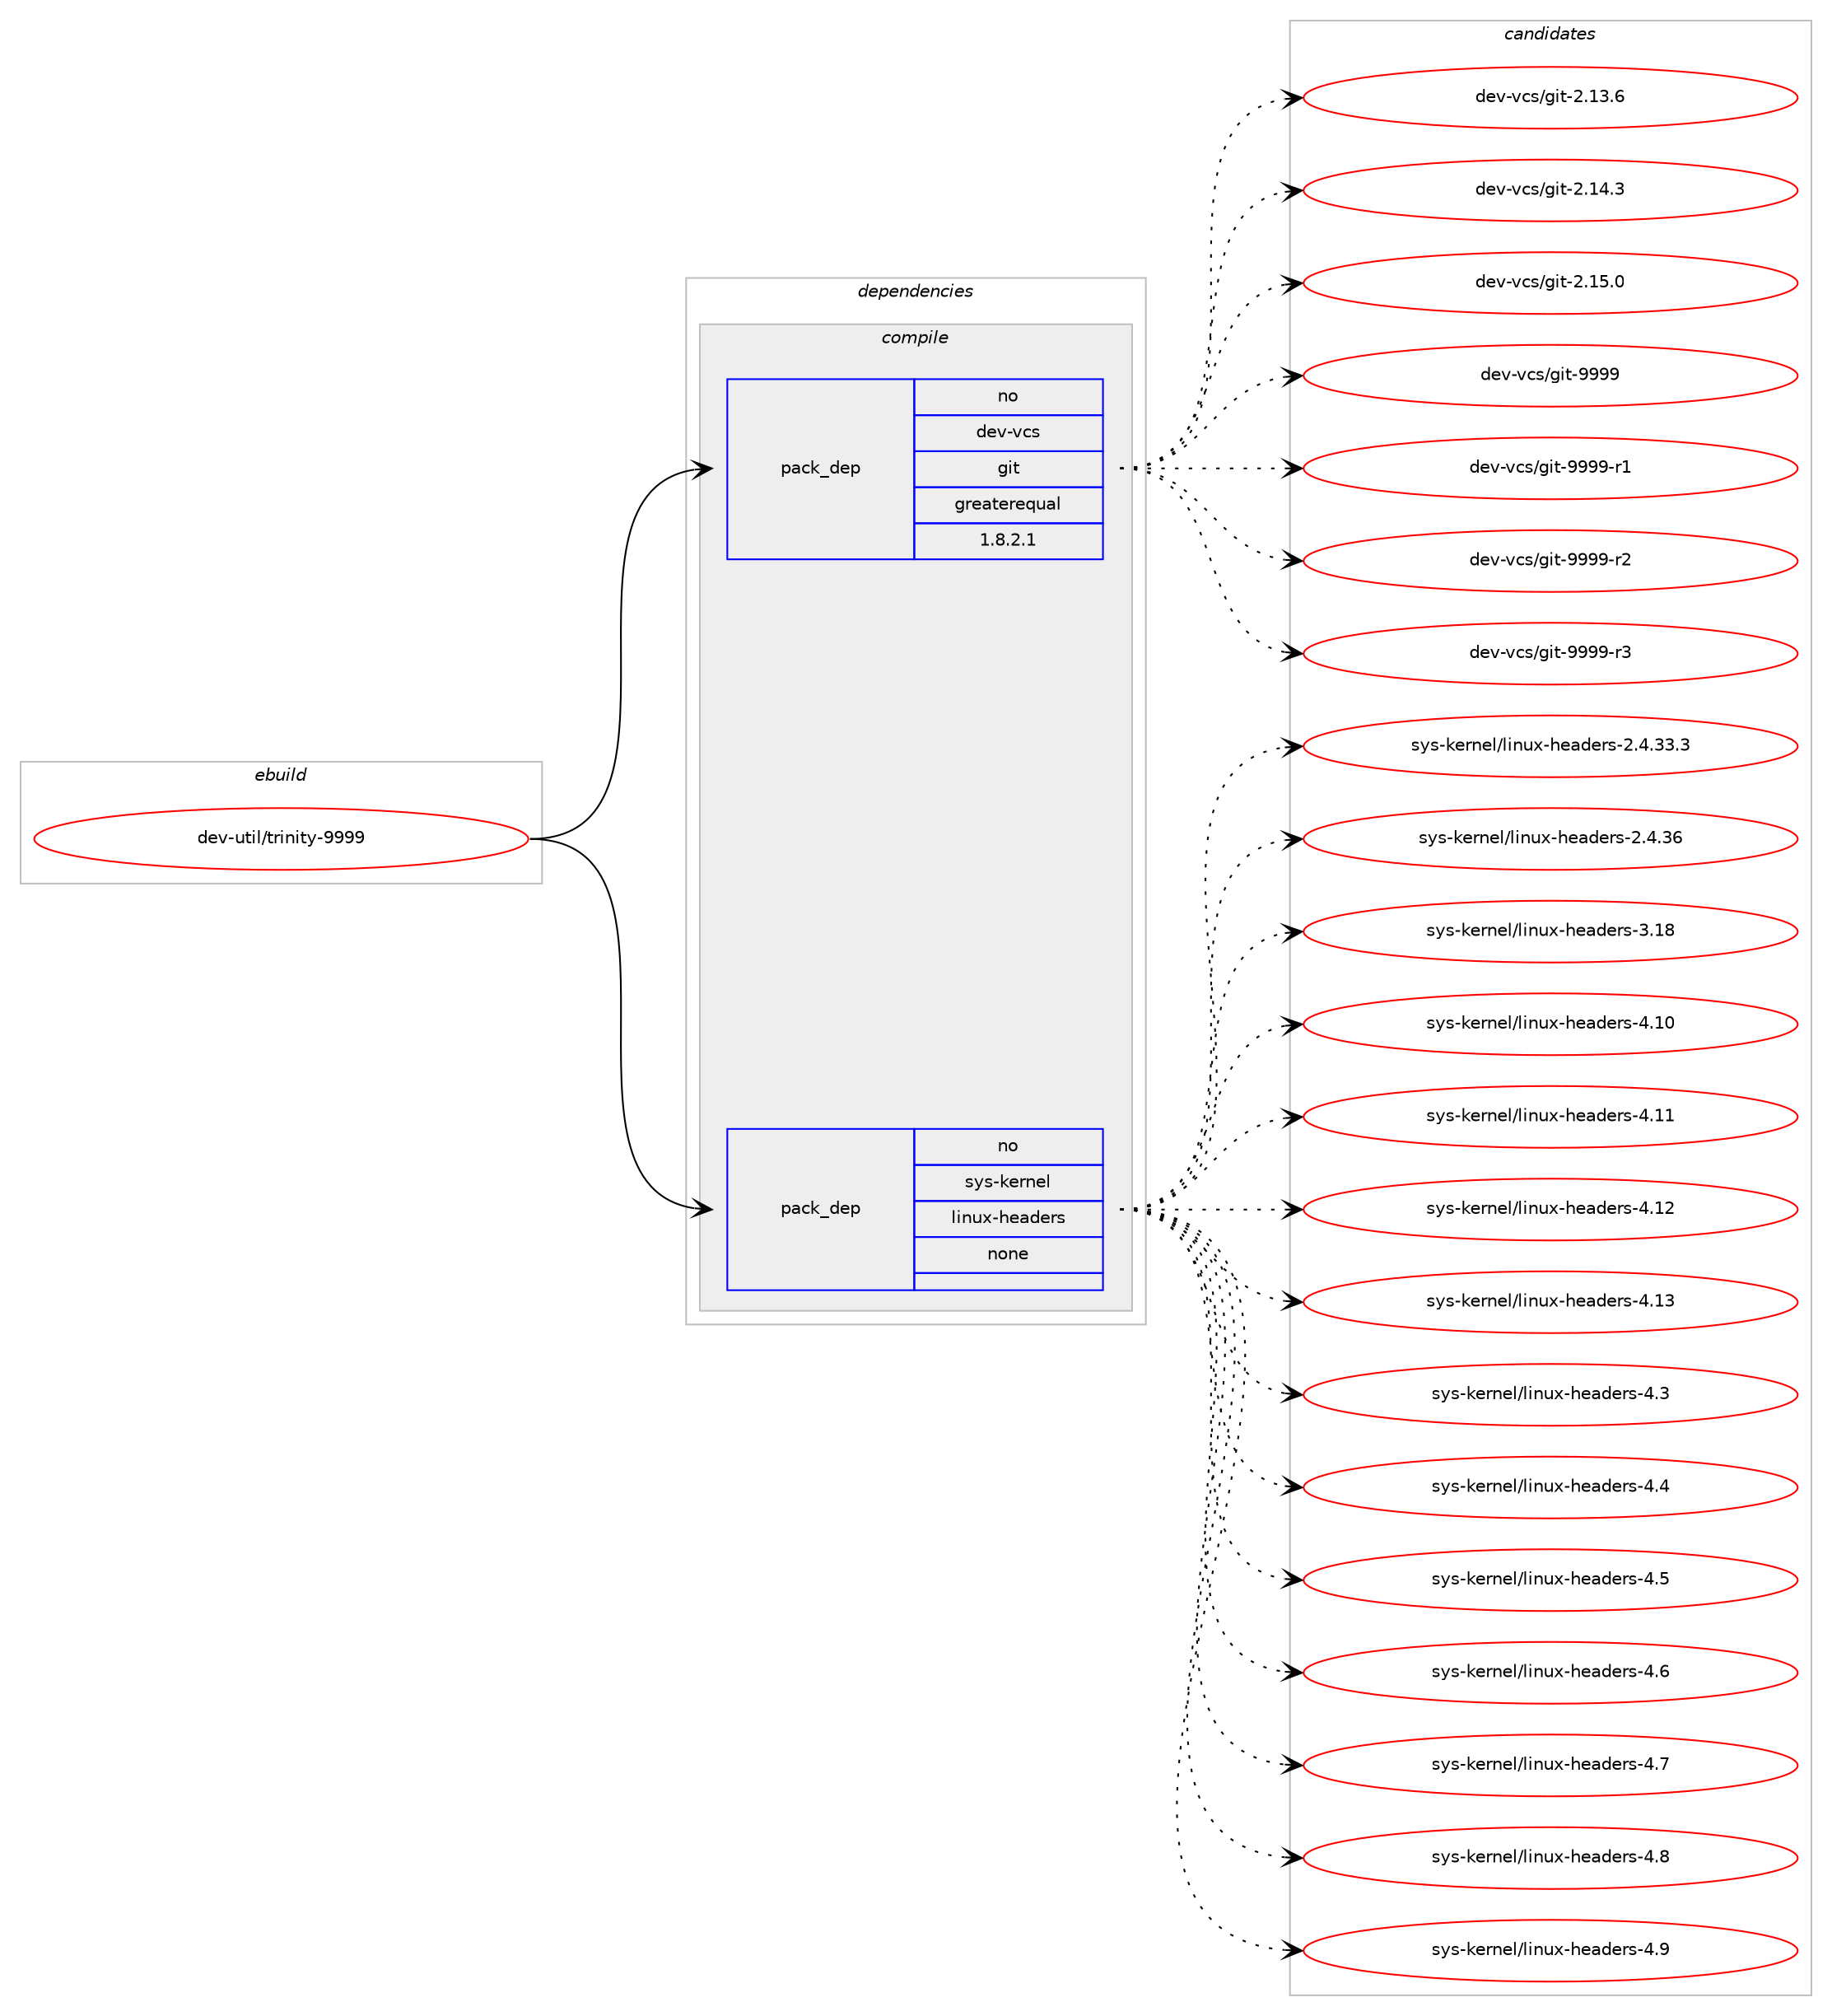 digraph prolog {

# *************
# Graph options
# *************

newrank=true;
concentrate=true;
compound=true;
graph [rankdir=LR,fontname=Helvetica,fontsize=10,ranksep=1.5];#, ranksep=2.5, nodesep=0.2];
edge  [arrowhead=vee];
node  [fontname=Helvetica,fontsize=10];

# **********
# The ebuild
# **********

subgraph cluster_leftcol {
color=gray;
rank=same;
label=<<i>ebuild</i>>;
id [label="dev-util/trinity-9999", color=red, width=4, href="../dev-util/trinity-9999.svg"];
}

# ****************
# The dependencies
# ****************

subgraph cluster_midcol {
color=gray;
label=<<i>dependencies</i>>;
subgraph cluster_compile {
fillcolor="#eeeeee";
style=filled;
label=<<i>compile</i>>;
subgraph pack206000 {
dependency289181 [label=<<TABLE BORDER="0" CELLBORDER="1" CELLSPACING="0" CELLPADDING="4" WIDTH="220"><TR><TD ROWSPAN="6" CELLPADDING="30">pack_dep</TD></TR><TR><TD WIDTH="110">no</TD></TR><TR><TD>dev-vcs</TD></TR><TR><TD>git</TD></TR><TR><TD>greaterequal</TD></TR><TR><TD>1.8.2.1</TD></TR></TABLE>>, shape=none, color=blue];
}
id:e -> dependency289181:w [weight=20,style="solid",arrowhead="vee"];
subgraph pack206001 {
dependency289182 [label=<<TABLE BORDER="0" CELLBORDER="1" CELLSPACING="0" CELLPADDING="4" WIDTH="220"><TR><TD ROWSPAN="6" CELLPADDING="30">pack_dep</TD></TR><TR><TD WIDTH="110">no</TD></TR><TR><TD>sys-kernel</TD></TR><TR><TD>linux-headers</TD></TR><TR><TD>none</TD></TR><TR><TD></TD></TR></TABLE>>, shape=none, color=blue];
}
id:e -> dependency289182:w [weight=20,style="solid",arrowhead="vee"];
}
subgraph cluster_compileandrun {
fillcolor="#eeeeee";
style=filled;
label=<<i>compile and run</i>>;
}
subgraph cluster_run {
fillcolor="#eeeeee";
style=filled;
label=<<i>run</i>>;
}
}

# **************
# The candidates
# **************

subgraph cluster_choices {
rank=same;
color=gray;
label=<<i>candidates</i>>;

subgraph choice206000 {
color=black;
nodesep=1;
choice10010111845118991154710310511645504649514654 [label="dev-vcs/git-2.13.6", color=red, width=4,href="../dev-vcs/git-2.13.6.svg"];
choice10010111845118991154710310511645504649524651 [label="dev-vcs/git-2.14.3", color=red, width=4,href="../dev-vcs/git-2.14.3.svg"];
choice10010111845118991154710310511645504649534648 [label="dev-vcs/git-2.15.0", color=red, width=4,href="../dev-vcs/git-2.15.0.svg"];
choice1001011184511899115471031051164557575757 [label="dev-vcs/git-9999", color=red, width=4,href="../dev-vcs/git-9999.svg"];
choice10010111845118991154710310511645575757574511449 [label="dev-vcs/git-9999-r1", color=red, width=4,href="../dev-vcs/git-9999-r1.svg"];
choice10010111845118991154710310511645575757574511450 [label="dev-vcs/git-9999-r2", color=red, width=4,href="../dev-vcs/git-9999-r2.svg"];
choice10010111845118991154710310511645575757574511451 [label="dev-vcs/git-9999-r3", color=red, width=4,href="../dev-vcs/git-9999-r3.svg"];
dependency289181:e -> choice10010111845118991154710310511645504649514654:w [style=dotted,weight="100"];
dependency289181:e -> choice10010111845118991154710310511645504649524651:w [style=dotted,weight="100"];
dependency289181:e -> choice10010111845118991154710310511645504649534648:w [style=dotted,weight="100"];
dependency289181:e -> choice1001011184511899115471031051164557575757:w [style=dotted,weight="100"];
dependency289181:e -> choice10010111845118991154710310511645575757574511449:w [style=dotted,weight="100"];
dependency289181:e -> choice10010111845118991154710310511645575757574511450:w [style=dotted,weight="100"];
dependency289181:e -> choice10010111845118991154710310511645575757574511451:w [style=dotted,weight="100"];
}
subgraph choice206001 {
color=black;
nodesep=1;
choice11512111545107101114110101108471081051101171204510410197100101114115455046524651514651 [label="sys-kernel/linux-headers-2.4.33.3", color=red, width=4,href="../sys-kernel/linux-headers-2.4.33.3.svg"];
choice1151211154510710111411010110847108105110117120451041019710010111411545504652465154 [label="sys-kernel/linux-headers-2.4.36", color=red, width=4,href="../sys-kernel/linux-headers-2.4.36.svg"];
choice115121115451071011141101011084710810511011712045104101971001011141154551464956 [label="sys-kernel/linux-headers-3.18", color=red, width=4,href="../sys-kernel/linux-headers-3.18.svg"];
choice115121115451071011141101011084710810511011712045104101971001011141154552464948 [label="sys-kernel/linux-headers-4.10", color=red, width=4,href="../sys-kernel/linux-headers-4.10.svg"];
choice115121115451071011141101011084710810511011712045104101971001011141154552464949 [label="sys-kernel/linux-headers-4.11", color=red, width=4,href="../sys-kernel/linux-headers-4.11.svg"];
choice115121115451071011141101011084710810511011712045104101971001011141154552464950 [label="sys-kernel/linux-headers-4.12", color=red, width=4,href="../sys-kernel/linux-headers-4.12.svg"];
choice115121115451071011141101011084710810511011712045104101971001011141154552464951 [label="sys-kernel/linux-headers-4.13", color=red, width=4,href="../sys-kernel/linux-headers-4.13.svg"];
choice1151211154510710111411010110847108105110117120451041019710010111411545524651 [label="sys-kernel/linux-headers-4.3", color=red, width=4,href="../sys-kernel/linux-headers-4.3.svg"];
choice1151211154510710111411010110847108105110117120451041019710010111411545524652 [label="sys-kernel/linux-headers-4.4", color=red, width=4,href="../sys-kernel/linux-headers-4.4.svg"];
choice1151211154510710111411010110847108105110117120451041019710010111411545524653 [label="sys-kernel/linux-headers-4.5", color=red, width=4,href="../sys-kernel/linux-headers-4.5.svg"];
choice1151211154510710111411010110847108105110117120451041019710010111411545524654 [label="sys-kernel/linux-headers-4.6", color=red, width=4,href="../sys-kernel/linux-headers-4.6.svg"];
choice1151211154510710111411010110847108105110117120451041019710010111411545524655 [label="sys-kernel/linux-headers-4.7", color=red, width=4,href="../sys-kernel/linux-headers-4.7.svg"];
choice1151211154510710111411010110847108105110117120451041019710010111411545524656 [label="sys-kernel/linux-headers-4.8", color=red, width=4,href="../sys-kernel/linux-headers-4.8.svg"];
choice1151211154510710111411010110847108105110117120451041019710010111411545524657 [label="sys-kernel/linux-headers-4.9", color=red, width=4,href="../sys-kernel/linux-headers-4.9.svg"];
dependency289182:e -> choice11512111545107101114110101108471081051101171204510410197100101114115455046524651514651:w [style=dotted,weight="100"];
dependency289182:e -> choice1151211154510710111411010110847108105110117120451041019710010111411545504652465154:w [style=dotted,weight="100"];
dependency289182:e -> choice115121115451071011141101011084710810511011712045104101971001011141154551464956:w [style=dotted,weight="100"];
dependency289182:e -> choice115121115451071011141101011084710810511011712045104101971001011141154552464948:w [style=dotted,weight="100"];
dependency289182:e -> choice115121115451071011141101011084710810511011712045104101971001011141154552464949:w [style=dotted,weight="100"];
dependency289182:e -> choice115121115451071011141101011084710810511011712045104101971001011141154552464950:w [style=dotted,weight="100"];
dependency289182:e -> choice115121115451071011141101011084710810511011712045104101971001011141154552464951:w [style=dotted,weight="100"];
dependency289182:e -> choice1151211154510710111411010110847108105110117120451041019710010111411545524651:w [style=dotted,weight="100"];
dependency289182:e -> choice1151211154510710111411010110847108105110117120451041019710010111411545524652:w [style=dotted,weight="100"];
dependency289182:e -> choice1151211154510710111411010110847108105110117120451041019710010111411545524653:w [style=dotted,weight="100"];
dependency289182:e -> choice1151211154510710111411010110847108105110117120451041019710010111411545524654:w [style=dotted,weight="100"];
dependency289182:e -> choice1151211154510710111411010110847108105110117120451041019710010111411545524655:w [style=dotted,weight="100"];
dependency289182:e -> choice1151211154510710111411010110847108105110117120451041019710010111411545524656:w [style=dotted,weight="100"];
dependency289182:e -> choice1151211154510710111411010110847108105110117120451041019710010111411545524657:w [style=dotted,weight="100"];
}
}

}
